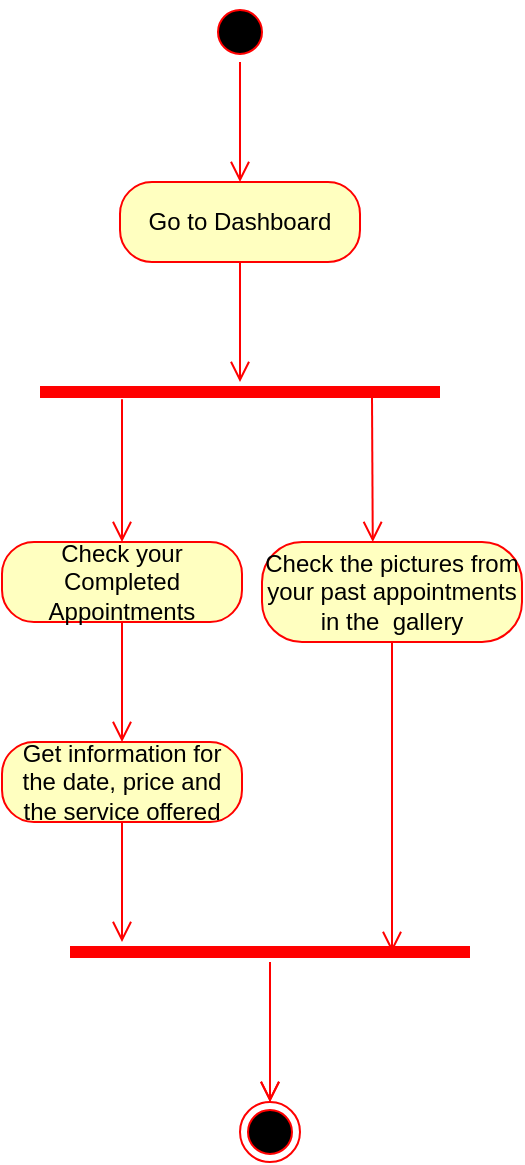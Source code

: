 <mxfile version="13.0.9" type="github">
  <diagram id="cFVv3-mi-PGWNtKawWfz" name="Page-1">
    <mxGraphModel dx="782" dy="469" grid="1" gridSize="10" guides="1" tooltips="1" connect="1" arrows="1" fold="1" page="1" pageScale="1" pageWidth="827" pageHeight="1169" math="0" shadow="0">
      <root>
        <mxCell id="0" />
        <mxCell id="1" parent="0" />
        <mxCell id="pfko9mZb5rqo9NDhkAkQ-1" value="" style="ellipse;html=1;shape=startState;fillColor=#000000;strokeColor=#ff0000;" vertex="1" parent="1">
          <mxGeometry x="384" y="30" width="30" height="30" as="geometry" />
        </mxCell>
        <mxCell id="pfko9mZb5rqo9NDhkAkQ-2" value="" style="edgeStyle=orthogonalEdgeStyle;html=1;verticalAlign=bottom;endArrow=open;endSize=8;strokeColor=#ff0000;" edge="1" source="pfko9mZb5rqo9NDhkAkQ-1" parent="1">
          <mxGeometry relative="1" as="geometry">
            <mxPoint x="399" y="120" as="targetPoint" />
          </mxGeometry>
        </mxCell>
        <mxCell id="pfko9mZb5rqo9NDhkAkQ-3" value="Go to Dashboard" style="rounded=1;whiteSpace=wrap;html=1;arcSize=40;fontColor=#000000;fillColor=#ffffc0;strokeColor=#ff0000;" vertex="1" parent="1">
          <mxGeometry x="339" y="120" width="120" height="40" as="geometry" />
        </mxCell>
        <mxCell id="pfko9mZb5rqo9NDhkAkQ-4" value="" style="edgeStyle=orthogonalEdgeStyle;html=1;verticalAlign=bottom;endArrow=open;endSize=8;strokeColor=#ff0000;" edge="1" source="pfko9mZb5rqo9NDhkAkQ-3" parent="1">
          <mxGeometry relative="1" as="geometry">
            <mxPoint x="399" y="220" as="targetPoint" />
          </mxGeometry>
        </mxCell>
        <mxCell id="pfko9mZb5rqo9NDhkAkQ-5" value="" style="shape=line;html=1;strokeWidth=6;strokeColor=#ff0000;" vertex="1" parent="1">
          <mxGeometry x="299" y="220" width="200" height="10" as="geometry" />
        </mxCell>
        <mxCell id="pfko9mZb5rqo9NDhkAkQ-7" value="" style="edgeStyle=orthogonalEdgeStyle;html=1;verticalAlign=bottom;endArrow=open;endSize=8;strokeColor=#ff0000;exitX=0.205;exitY=0.867;exitDx=0;exitDy=0;exitPerimeter=0;" edge="1" parent="1" source="pfko9mZb5rqo9NDhkAkQ-5">
          <mxGeometry relative="1" as="geometry">
            <mxPoint x="340" y="300" as="targetPoint" />
            <mxPoint x="409" y="170" as="sourcePoint" />
          </mxGeometry>
        </mxCell>
        <mxCell id="pfko9mZb5rqo9NDhkAkQ-8" value="" style="edgeStyle=orthogonalEdgeStyle;html=1;verticalAlign=bottom;endArrow=open;endSize=8;strokeColor=#ff0000;entryX=0.426;entryY=0;entryDx=0;entryDy=0;entryPerimeter=0;" edge="1" parent="1" target="pfko9mZb5rqo9NDhkAkQ-11">
          <mxGeometry relative="1" as="geometry">
            <mxPoint x="450" y="300" as="targetPoint" />
            <mxPoint x="465" y="228" as="sourcePoint" />
            <Array as="points">
              <mxPoint x="465" y="228" />
            </Array>
          </mxGeometry>
        </mxCell>
        <mxCell id="pfko9mZb5rqo9NDhkAkQ-9" value="Check your Completed Appointments" style="rounded=1;whiteSpace=wrap;html=1;arcSize=40;fontColor=#000000;fillColor=#ffffc0;strokeColor=#ff0000;" vertex="1" parent="1">
          <mxGeometry x="280" y="300" width="120" height="40" as="geometry" />
        </mxCell>
        <mxCell id="pfko9mZb5rqo9NDhkAkQ-10" value="" style="edgeStyle=orthogonalEdgeStyle;html=1;verticalAlign=bottom;endArrow=open;endSize=8;strokeColor=#ff0000;" edge="1" source="pfko9mZb5rqo9NDhkAkQ-9" parent="1">
          <mxGeometry relative="1" as="geometry">
            <mxPoint x="340" y="400" as="targetPoint" />
          </mxGeometry>
        </mxCell>
        <mxCell id="pfko9mZb5rqo9NDhkAkQ-11" value="Check the pictures from your past appointments in the&amp;nbsp; gallery" style="rounded=1;whiteSpace=wrap;html=1;arcSize=40;fontColor=#000000;fillColor=#ffffc0;strokeColor=#ff0000;" vertex="1" parent="1">
          <mxGeometry x="410" y="300" width="130" height="50" as="geometry" />
        </mxCell>
        <mxCell id="pfko9mZb5rqo9NDhkAkQ-12" value="" style="edgeStyle=orthogonalEdgeStyle;html=1;verticalAlign=bottom;endArrow=open;endSize=8;strokeColor=#ff0000;entryX=0.805;entryY=0.5;entryDx=0;entryDy=0;entryPerimeter=0;" edge="1" source="pfko9mZb5rqo9NDhkAkQ-11" parent="1" target="pfko9mZb5rqo9NDhkAkQ-15">
          <mxGeometry relative="1" as="geometry">
            <mxPoint x="475" y="400" as="targetPoint" />
          </mxGeometry>
        </mxCell>
        <mxCell id="pfko9mZb5rqo9NDhkAkQ-13" value="Get information for the date, price and the service offered" style="rounded=1;whiteSpace=wrap;html=1;arcSize=40;fontColor=#000000;fillColor=#ffffc0;strokeColor=#ff0000;" vertex="1" parent="1">
          <mxGeometry x="280" y="400" width="120" height="40" as="geometry" />
        </mxCell>
        <mxCell id="pfko9mZb5rqo9NDhkAkQ-14" value="" style="edgeStyle=orthogonalEdgeStyle;html=1;verticalAlign=bottom;endArrow=open;endSize=8;strokeColor=#ff0000;" edge="1" source="pfko9mZb5rqo9NDhkAkQ-13" parent="1">
          <mxGeometry relative="1" as="geometry">
            <mxPoint x="340" y="500" as="targetPoint" />
          </mxGeometry>
        </mxCell>
        <mxCell id="pfko9mZb5rqo9NDhkAkQ-15" value="" style="shape=line;html=1;strokeWidth=6;strokeColor=#ff0000;" vertex="1" parent="1">
          <mxGeometry x="314" y="500" width="200" height="10" as="geometry" />
        </mxCell>
        <mxCell id="pfko9mZb5rqo9NDhkAkQ-16" value="" style="edgeStyle=orthogonalEdgeStyle;html=1;verticalAlign=bottom;endArrow=open;endSize=8;strokeColor=#ff0000;" edge="1" source="pfko9mZb5rqo9NDhkAkQ-17" parent="1">
          <mxGeometry relative="1" as="geometry">
            <mxPoint x="414" y="580" as="targetPoint" />
          </mxGeometry>
        </mxCell>
        <mxCell id="pfko9mZb5rqo9NDhkAkQ-17" value="" style="ellipse;html=1;shape=endState;fillColor=#000000;strokeColor=#ff0000;" vertex="1" parent="1">
          <mxGeometry x="399" y="580" width="30" height="30" as="geometry" />
        </mxCell>
        <mxCell id="pfko9mZb5rqo9NDhkAkQ-18" value="" style="edgeStyle=orthogonalEdgeStyle;html=1;verticalAlign=bottom;endArrow=open;endSize=8;strokeColor=#ff0000;" edge="1" parent="1" source="pfko9mZb5rqo9NDhkAkQ-15" target="pfko9mZb5rqo9NDhkAkQ-17">
          <mxGeometry relative="1" as="geometry">
            <mxPoint x="414" y="580" as="targetPoint" />
            <mxPoint x="414" y="510" as="sourcePoint" />
          </mxGeometry>
        </mxCell>
      </root>
    </mxGraphModel>
  </diagram>
</mxfile>
